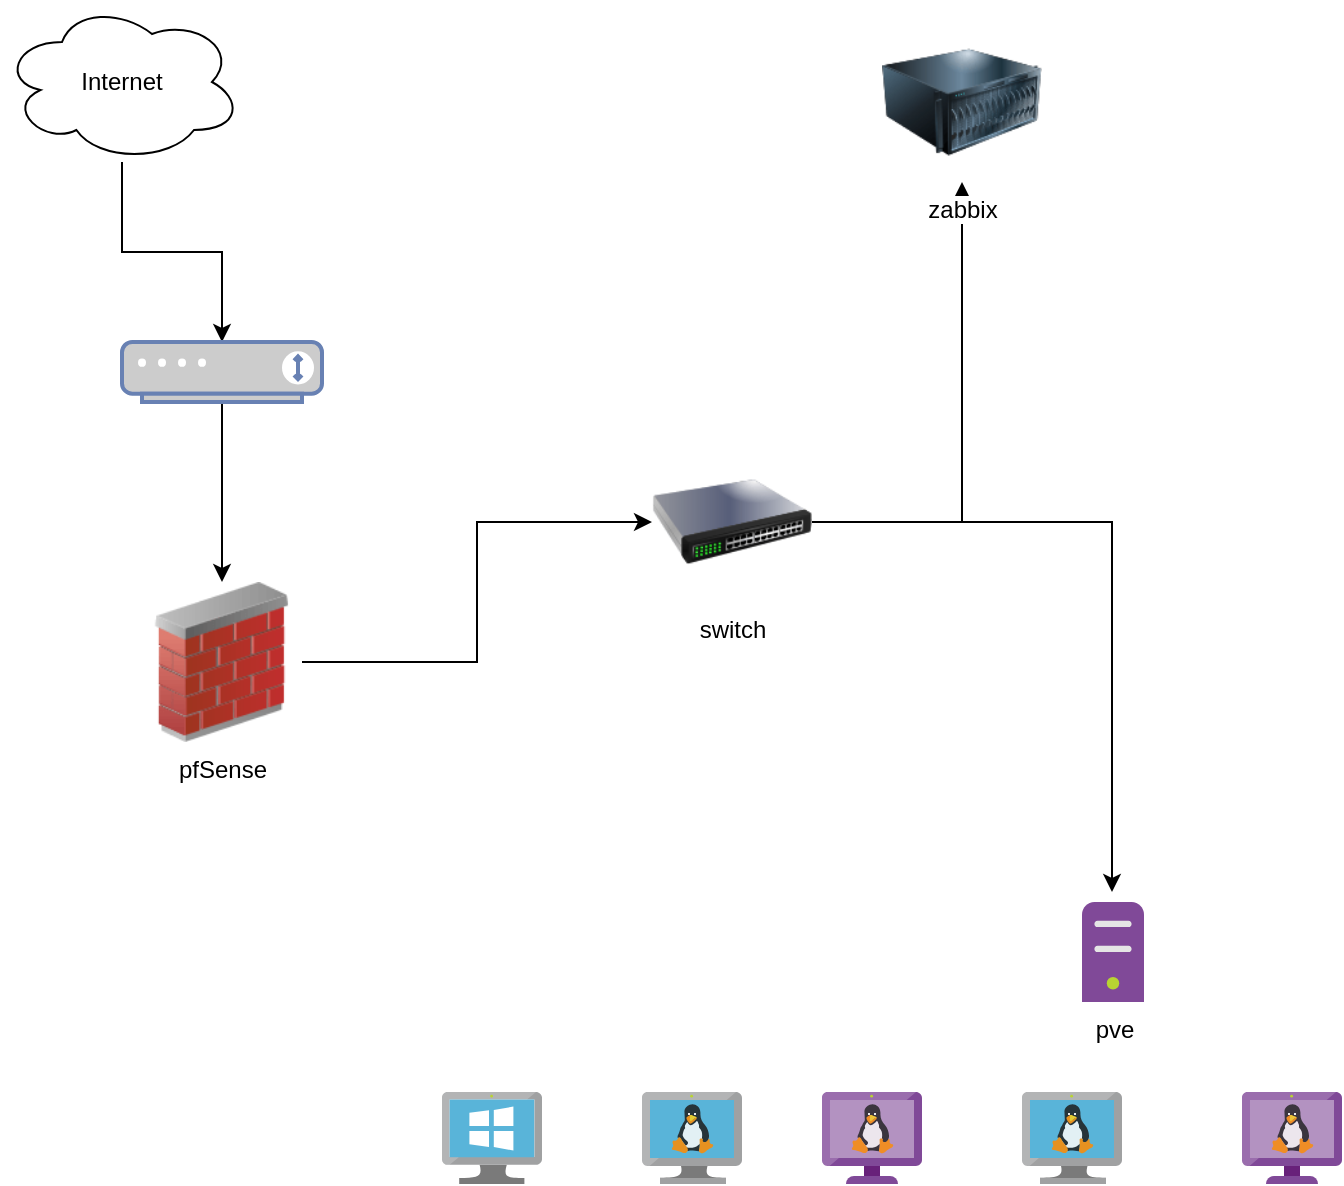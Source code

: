 <mxfile version="15.2.9" type="github">
  <diagram id="W_XMxv9y36g6PvLCYUjf" name="Page-1">
    <mxGraphModel dx="1422" dy="755" grid="1" gridSize="10" guides="1" tooltips="1" connect="1" arrows="1" fold="1" page="1" pageScale="1" pageWidth="827" pageHeight="1169" math="0" shadow="0">
      <root>
        <mxCell id="0" />
        <mxCell id="1" parent="0" />
        <mxCell id="Be2gnzdaN61zOpge0nfu-13" style="edgeStyle=orthogonalEdgeStyle;rounded=0;orthogonalLoop=1;jettySize=auto;html=1;" parent="1" source="Be2gnzdaN61zOpge0nfu-1" target="Be2gnzdaN61zOpge0nfu-6" edge="1">
          <mxGeometry relative="1" as="geometry" />
        </mxCell>
        <mxCell id="Be2gnzdaN61zOpge0nfu-1" value="Internet" style="ellipse;shape=cloud;whiteSpace=wrap;html=1;" parent="1" vertex="1">
          <mxGeometry x="60" y="40" width="120" height="80" as="geometry" />
        </mxCell>
        <mxCell id="Be2gnzdaN61zOpge0nfu-9" style="edgeStyle=orthogonalEdgeStyle;rounded=0;orthogonalLoop=1;jettySize=auto;html=1;" parent="1" source="Be2gnzdaN61zOpge0nfu-2" target="Be2gnzdaN61zOpge0nfu-3" edge="1">
          <mxGeometry relative="1" as="geometry" />
        </mxCell>
        <mxCell id="Be2gnzdaN61zOpge0nfu-2" value="pfSense" style="image;html=1;image=img/lib/clip_art/networking/Firewall_02_128x128.png" parent="1" vertex="1">
          <mxGeometry x="130" y="330" width="80" height="80" as="geometry" />
        </mxCell>
        <mxCell id="Be2gnzdaN61zOpge0nfu-10" style="edgeStyle=orthogonalEdgeStyle;rounded=0;orthogonalLoop=1;jettySize=auto;html=1;" parent="1" source="Be2gnzdaN61zOpge0nfu-3" target="Be2gnzdaN61zOpge0nfu-4" edge="1">
          <mxGeometry relative="1" as="geometry" />
        </mxCell>
        <mxCell id="5O99Y-24R9B2gPLI0et_-2" style="edgeStyle=orthogonalEdgeStyle;rounded=0;orthogonalLoop=1;jettySize=auto;html=1;entryX=0.484;entryY=-0.1;entryDx=0;entryDy=0;entryPerimeter=0;" edge="1" parent="1" source="Be2gnzdaN61zOpge0nfu-3" target="5O99Y-24R9B2gPLI0et_-1">
          <mxGeometry relative="1" as="geometry" />
        </mxCell>
        <mxCell id="Be2gnzdaN61zOpge0nfu-3" value="switch" style="image;html=1;image=img/lib/clip_art/networking/Switch_128x128.png" parent="1" vertex="1">
          <mxGeometry x="385" y="260" width="80" height="80" as="geometry" />
        </mxCell>
        <mxCell id="Be2gnzdaN61zOpge0nfu-4" value="zabbix" style="image;html=1;image=img/lib/clip_art/computers/Server_128x128.png" parent="1" vertex="1">
          <mxGeometry x="500" y="50" width="80" height="80" as="geometry" />
        </mxCell>
        <mxCell id="Be2gnzdaN61zOpge0nfu-8" style="edgeStyle=orthogonalEdgeStyle;rounded=0;orthogonalLoop=1;jettySize=auto;html=1;" parent="1" source="Be2gnzdaN61zOpge0nfu-6" target="Be2gnzdaN61zOpge0nfu-2" edge="1">
          <mxGeometry relative="1" as="geometry" />
        </mxCell>
        <mxCell id="Be2gnzdaN61zOpge0nfu-6" value="" style="fontColor=#0066CC;verticalAlign=top;verticalLabelPosition=bottom;labelPosition=center;align=center;html=1;outlineConnect=0;fillColor=#CCCCCC;strokeColor=#6881B3;gradientColor=none;gradientDirection=north;strokeWidth=2;shape=mxgraph.networks.modem;" parent="1" vertex="1">
          <mxGeometry x="120" y="210" width="100" height="30" as="geometry" />
        </mxCell>
        <mxCell id="5O99Y-24R9B2gPLI0et_-1" value="pve" style="sketch=0;aspect=fixed;html=1;points=[];align=center;image;fontSize=12;image=img/lib/mscae/Non_Azure_Machine.svg;" vertex="1" parent="1">
          <mxGeometry x="600" y="490" width="31" height="50" as="geometry" />
        </mxCell>
        <mxCell id="5O99Y-24R9B2gPLI0et_-3" value="" style="sketch=0;aspect=fixed;html=1;points=[];align=center;image;fontSize=12;image=img/lib/mscae/VM_Linux.svg;" vertex="1" parent="1">
          <mxGeometry x="380" y="585" width="50" height="46" as="geometry" />
        </mxCell>
        <mxCell id="5O99Y-24R9B2gPLI0et_-4" value="" style="sketch=0;aspect=fixed;html=1;points=[];align=center;image;fontSize=12;image=img/lib/mscae/VM_Linux_Non_Azure.svg;" vertex="1" parent="1">
          <mxGeometry x="470" y="585" width="50" height="46" as="geometry" />
        </mxCell>
        <mxCell id="5O99Y-24R9B2gPLI0et_-5" value="" style="sketch=0;aspect=fixed;html=1;points=[];align=center;image;fontSize=12;image=img/lib/mscae/VM_Linux.svg;" vertex="1" parent="1">
          <mxGeometry x="570" y="585" width="50" height="46" as="geometry" />
        </mxCell>
        <mxCell id="5O99Y-24R9B2gPLI0et_-6" value="" style="sketch=0;aspect=fixed;html=1;points=[];align=center;image;fontSize=12;image=img/lib/mscae/VM_Linux_Non_Azure.svg;" vertex="1" parent="1">
          <mxGeometry x="680" y="585" width="50" height="46" as="geometry" />
        </mxCell>
        <mxCell id="5O99Y-24R9B2gPLI0et_-7" value="" style="sketch=0;aspect=fixed;html=1;points=[];align=center;image;fontSize=12;image=img/lib/mscae/VirtualMachineWindows.svg;" vertex="1" parent="1">
          <mxGeometry x="280" y="585" width="50" height="46" as="geometry" />
        </mxCell>
      </root>
    </mxGraphModel>
  </diagram>
</mxfile>
